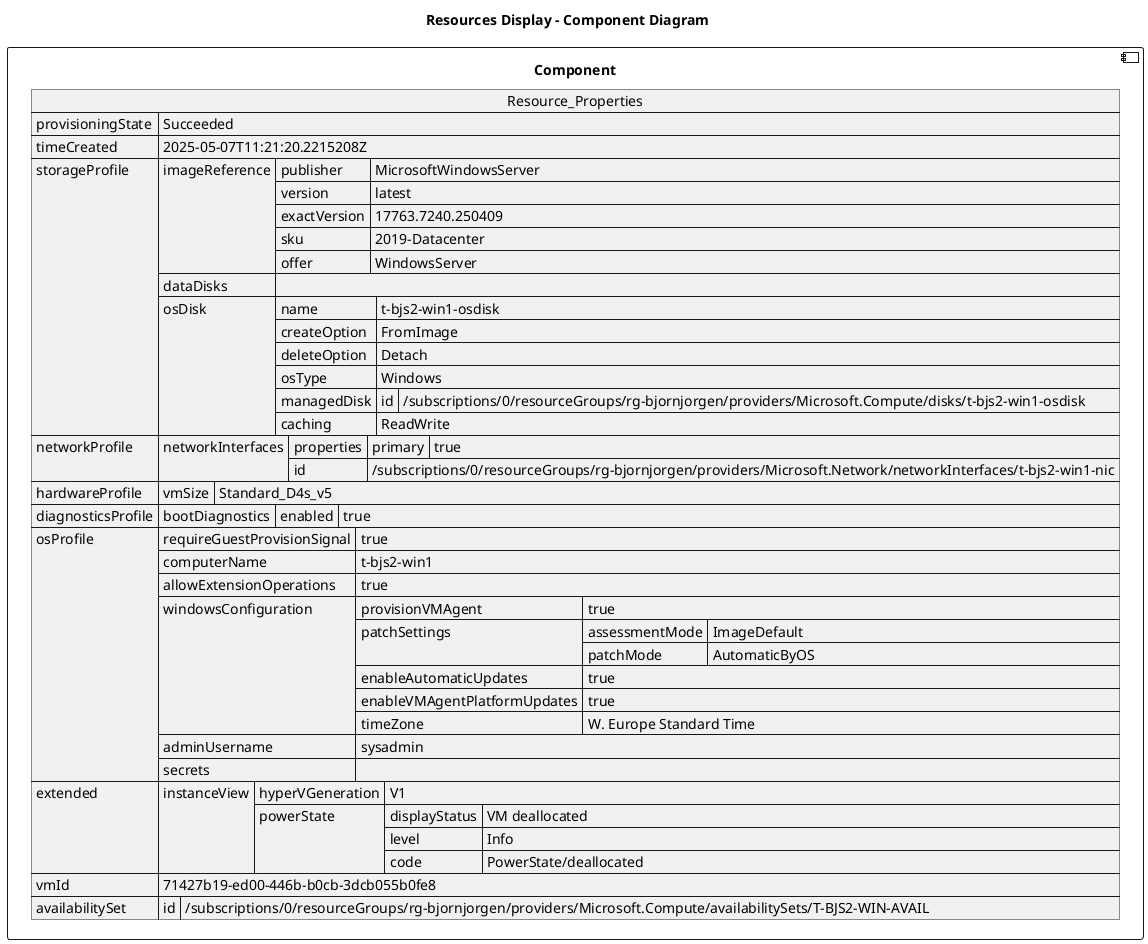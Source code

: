 @startuml

title Resources Display - Component Diagram

component Component {

json  Resource_Properties {
  "provisioningState": "Succeeded",
  "timeCreated": "2025-05-07T11:21:20.2215208Z",
  "storageProfile": {
    "imageReference": {
      "publisher": "MicrosoftWindowsServer",
      "version": "latest",
      "exactVersion": "17763.7240.250409",
      "sku": "2019-Datacenter",
      "offer": "WindowsServer"
    },
    "dataDisks": [],
    "osDisk": {
      "name": "t-bjs2-win1-osdisk",
      "createOption": "FromImage",
      "deleteOption": "Detach",
      "osType": "Windows",
      "managedDisk": {
        "id": "/subscriptions/0/resourceGroups/rg-bjornjorgen/providers/Microsoft.Compute/disks/t-bjs2-win1-osdisk"
      },
      "caching": "ReadWrite"
    }
  },
  "networkProfile": {
    "networkInterfaces": [
      {
        "properties": {
          "primary": true
        },
        "id": "/subscriptions/0/resourceGroups/rg-bjornjorgen/providers/Microsoft.Network/networkInterfaces/t-bjs2-win1-nic"
      }
    ]
  },
  "hardwareProfile": {
    "vmSize": "Standard_D4s_v5"
  },
  "diagnosticsProfile": {
    "bootDiagnostics": {
      "enabled": true
    }
  },
  "osProfile": {
    "requireGuestProvisionSignal": true,
    "computerName": "t-bjs2-win1",
    "allowExtensionOperations": true,
    "windowsConfiguration": {
      "provisionVMAgent": true,
      "patchSettings": {
        "assessmentMode": "ImageDefault",
        "patchMode": "AutomaticByOS"
      },
      "enableAutomaticUpdates": true,
      "enableVMAgentPlatformUpdates": true,
      "timeZone": "W. Europe Standard Time"
    },
    "adminUsername": "sysadmin",
    "secrets": []
  },
  "extended": {
    "instanceView": {
      "hyperVGeneration": "V1",
      "powerState": {
        "displayStatus": "VM deallocated",
        "level": "Info",
        "code": "PowerState/deallocated"
      }
    }
  },
  "vmId": "71427b19-ed00-446b-b0cb-3dcb055b0fe8",
  "availabilitySet": {
    "id": "/subscriptions/0/resourceGroups/rg-bjornjorgen/providers/Microsoft.Compute/availabilitySets/T-BJS2-WIN-AVAIL"
  }
}
}
@enduml
